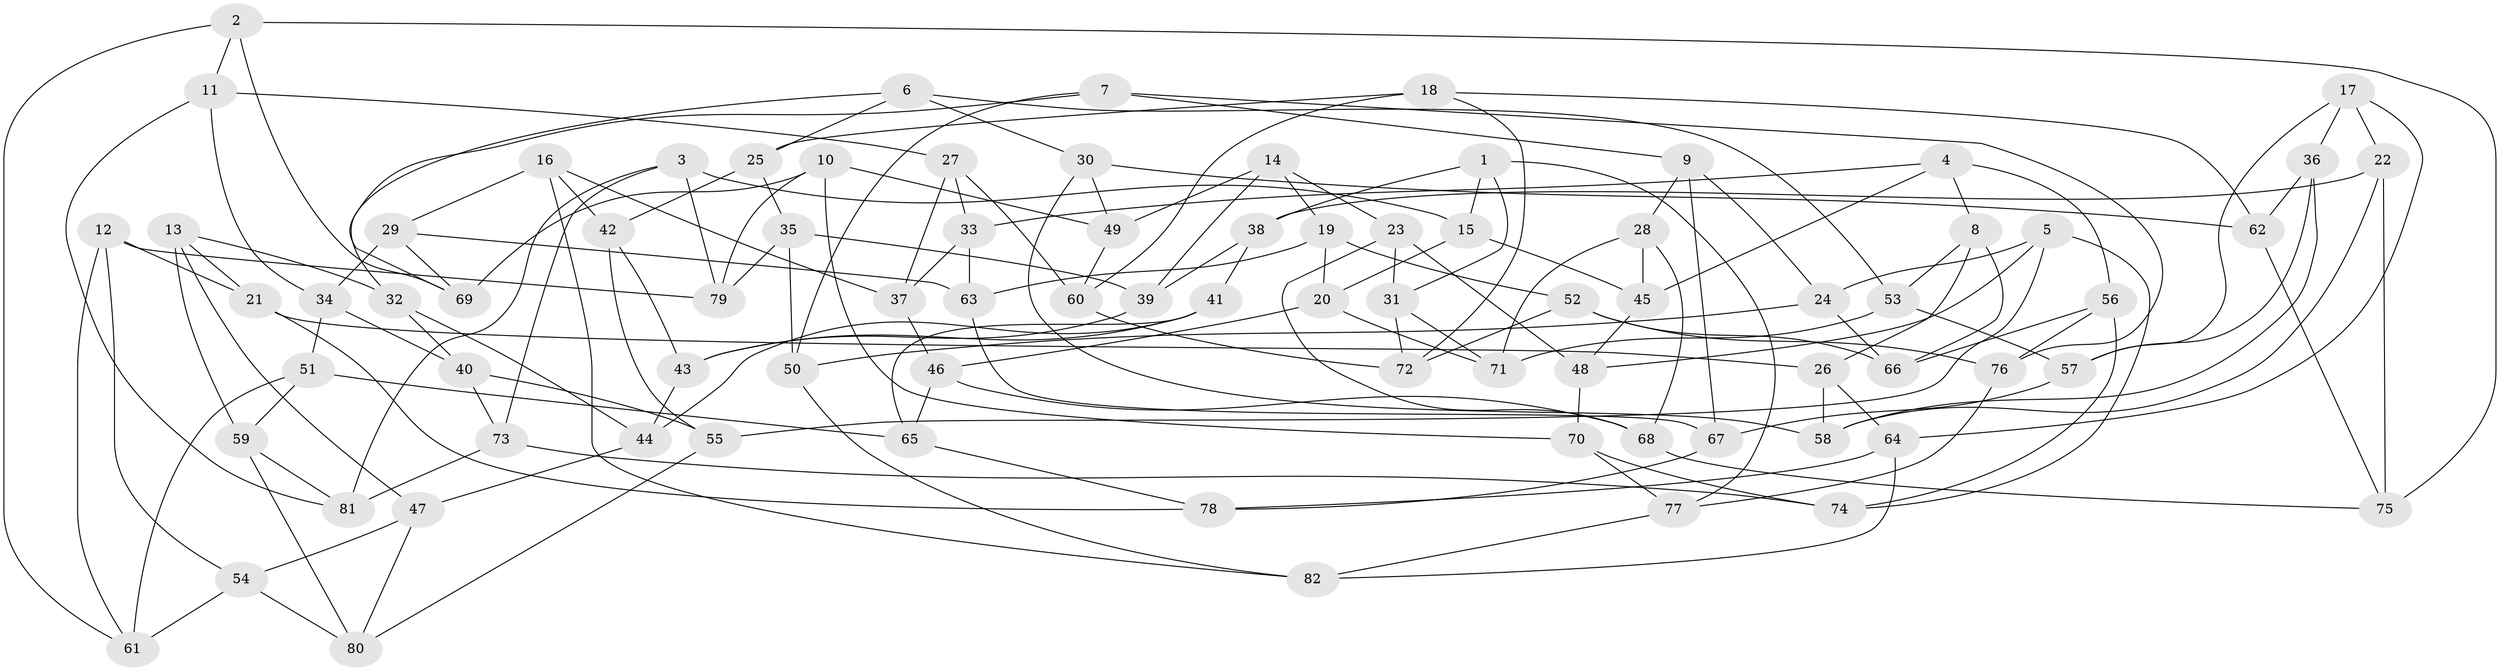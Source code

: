 // coarse degree distribution, {6: 0.2926829268292683, 4: 0.21951219512195122, 3: 0.07317073170731707, 5: 0.34146341463414637, 8: 0.024390243902439025, 2: 0.024390243902439025, 7: 0.024390243902439025}
// Generated by graph-tools (version 1.1) at 2025/38/03/04/25 23:38:05]
// undirected, 82 vertices, 164 edges
graph export_dot {
  node [color=gray90,style=filled];
  1;
  2;
  3;
  4;
  5;
  6;
  7;
  8;
  9;
  10;
  11;
  12;
  13;
  14;
  15;
  16;
  17;
  18;
  19;
  20;
  21;
  22;
  23;
  24;
  25;
  26;
  27;
  28;
  29;
  30;
  31;
  32;
  33;
  34;
  35;
  36;
  37;
  38;
  39;
  40;
  41;
  42;
  43;
  44;
  45;
  46;
  47;
  48;
  49;
  50;
  51;
  52;
  53;
  54;
  55;
  56;
  57;
  58;
  59;
  60;
  61;
  62;
  63;
  64;
  65;
  66;
  67;
  68;
  69;
  70;
  71;
  72;
  73;
  74;
  75;
  76;
  77;
  78;
  79;
  80;
  81;
  82;
  1 -- 31;
  1 -- 38;
  1 -- 77;
  1 -- 15;
  2 -- 75;
  2 -- 69;
  2 -- 61;
  2 -- 11;
  3 -- 15;
  3 -- 81;
  3 -- 73;
  3 -- 79;
  4 -- 56;
  4 -- 33;
  4 -- 8;
  4 -- 45;
  5 -- 24;
  5 -- 48;
  5 -- 55;
  5 -- 74;
  6 -- 53;
  6 -- 30;
  6 -- 69;
  6 -- 25;
  7 -- 9;
  7 -- 32;
  7 -- 76;
  7 -- 50;
  8 -- 53;
  8 -- 26;
  8 -- 66;
  9 -- 67;
  9 -- 24;
  9 -- 28;
  10 -- 49;
  10 -- 70;
  10 -- 79;
  10 -- 69;
  11 -- 34;
  11 -- 81;
  11 -- 27;
  12 -- 61;
  12 -- 54;
  12 -- 21;
  12 -- 79;
  13 -- 47;
  13 -- 21;
  13 -- 59;
  13 -- 32;
  14 -- 39;
  14 -- 19;
  14 -- 23;
  14 -- 49;
  15 -- 20;
  15 -- 45;
  16 -- 29;
  16 -- 82;
  16 -- 42;
  16 -- 37;
  17 -- 64;
  17 -- 57;
  17 -- 36;
  17 -- 22;
  18 -- 62;
  18 -- 25;
  18 -- 72;
  18 -- 60;
  19 -- 63;
  19 -- 20;
  19 -- 52;
  20 -- 46;
  20 -- 71;
  21 -- 26;
  21 -- 78;
  22 -- 75;
  22 -- 38;
  22 -- 58;
  23 -- 68;
  23 -- 48;
  23 -- 31;
  24 -- 66;
  24 -- 50;
  25 -- 35;
  25 -- 42;
  26 -- 64;
  26 -- 58;
  27 -- 33;
  27 -- 60;
  27 -- 37;
  28 -- 71;
  28 -- 68;
  28 -- 45;
  29 -- 63;
  29 -- 34;
  29 -- 69;
  30 -- 62;
  30 -- 49;
  30 -- 58;
  31 -- 71;
  31 -- 72;
  32 -- 44;
  32 -- 40;
  33 -- 63;
  33 -- 37;
  34 -- 40;
  34 -- 51;
  35 -- 79;
  35 -- 50;
  35 -- 39;
  36 -- 58;
  36 -- 62;
  36 -- 57;
  37 -- 46;
  38 -- 41;
  38 -- 39;
  39 -- 43;
  40 -- 55;
  40 -- 73;
  41 -- 65;
  41 -- 43;
  41 -- 44;
  42 -- 55;
  42 -- 43;
  43 -- 44;
  44 -- 47;
  45 -- 48;
  46 -- 68;
  46 -- 65;
  47 -- 54;
  47 -- 80;
  48 -- 70;
  49 -- 60;
  50 -- 82;
  51 -- 65;
  51 -- 61;
  51 -- 59;
  52 -- 66;
  52 -- 76;
  52 -- 72;
  53 -- 71;
  53 -- 57;
  54 -- 80;
  54 -- 61;
  55 -- 80;
  56 -- 66;
  56 -- 76;
  56 -- 74;
  57 -- 67;
  59 -- 80;
  59 -- 81;
  60 -- 72;
  62 -- 75;
  63 -- 67;
  64 -- 82;
  64 -- 78;
  65 -- 78;
  67 -- 78;
  68 -- 75;
  70 -- 74;
  70 -- 77;
  73 -- 81;
  73 -- 74;
  76 -- 77;
  77 -- 82;
}
